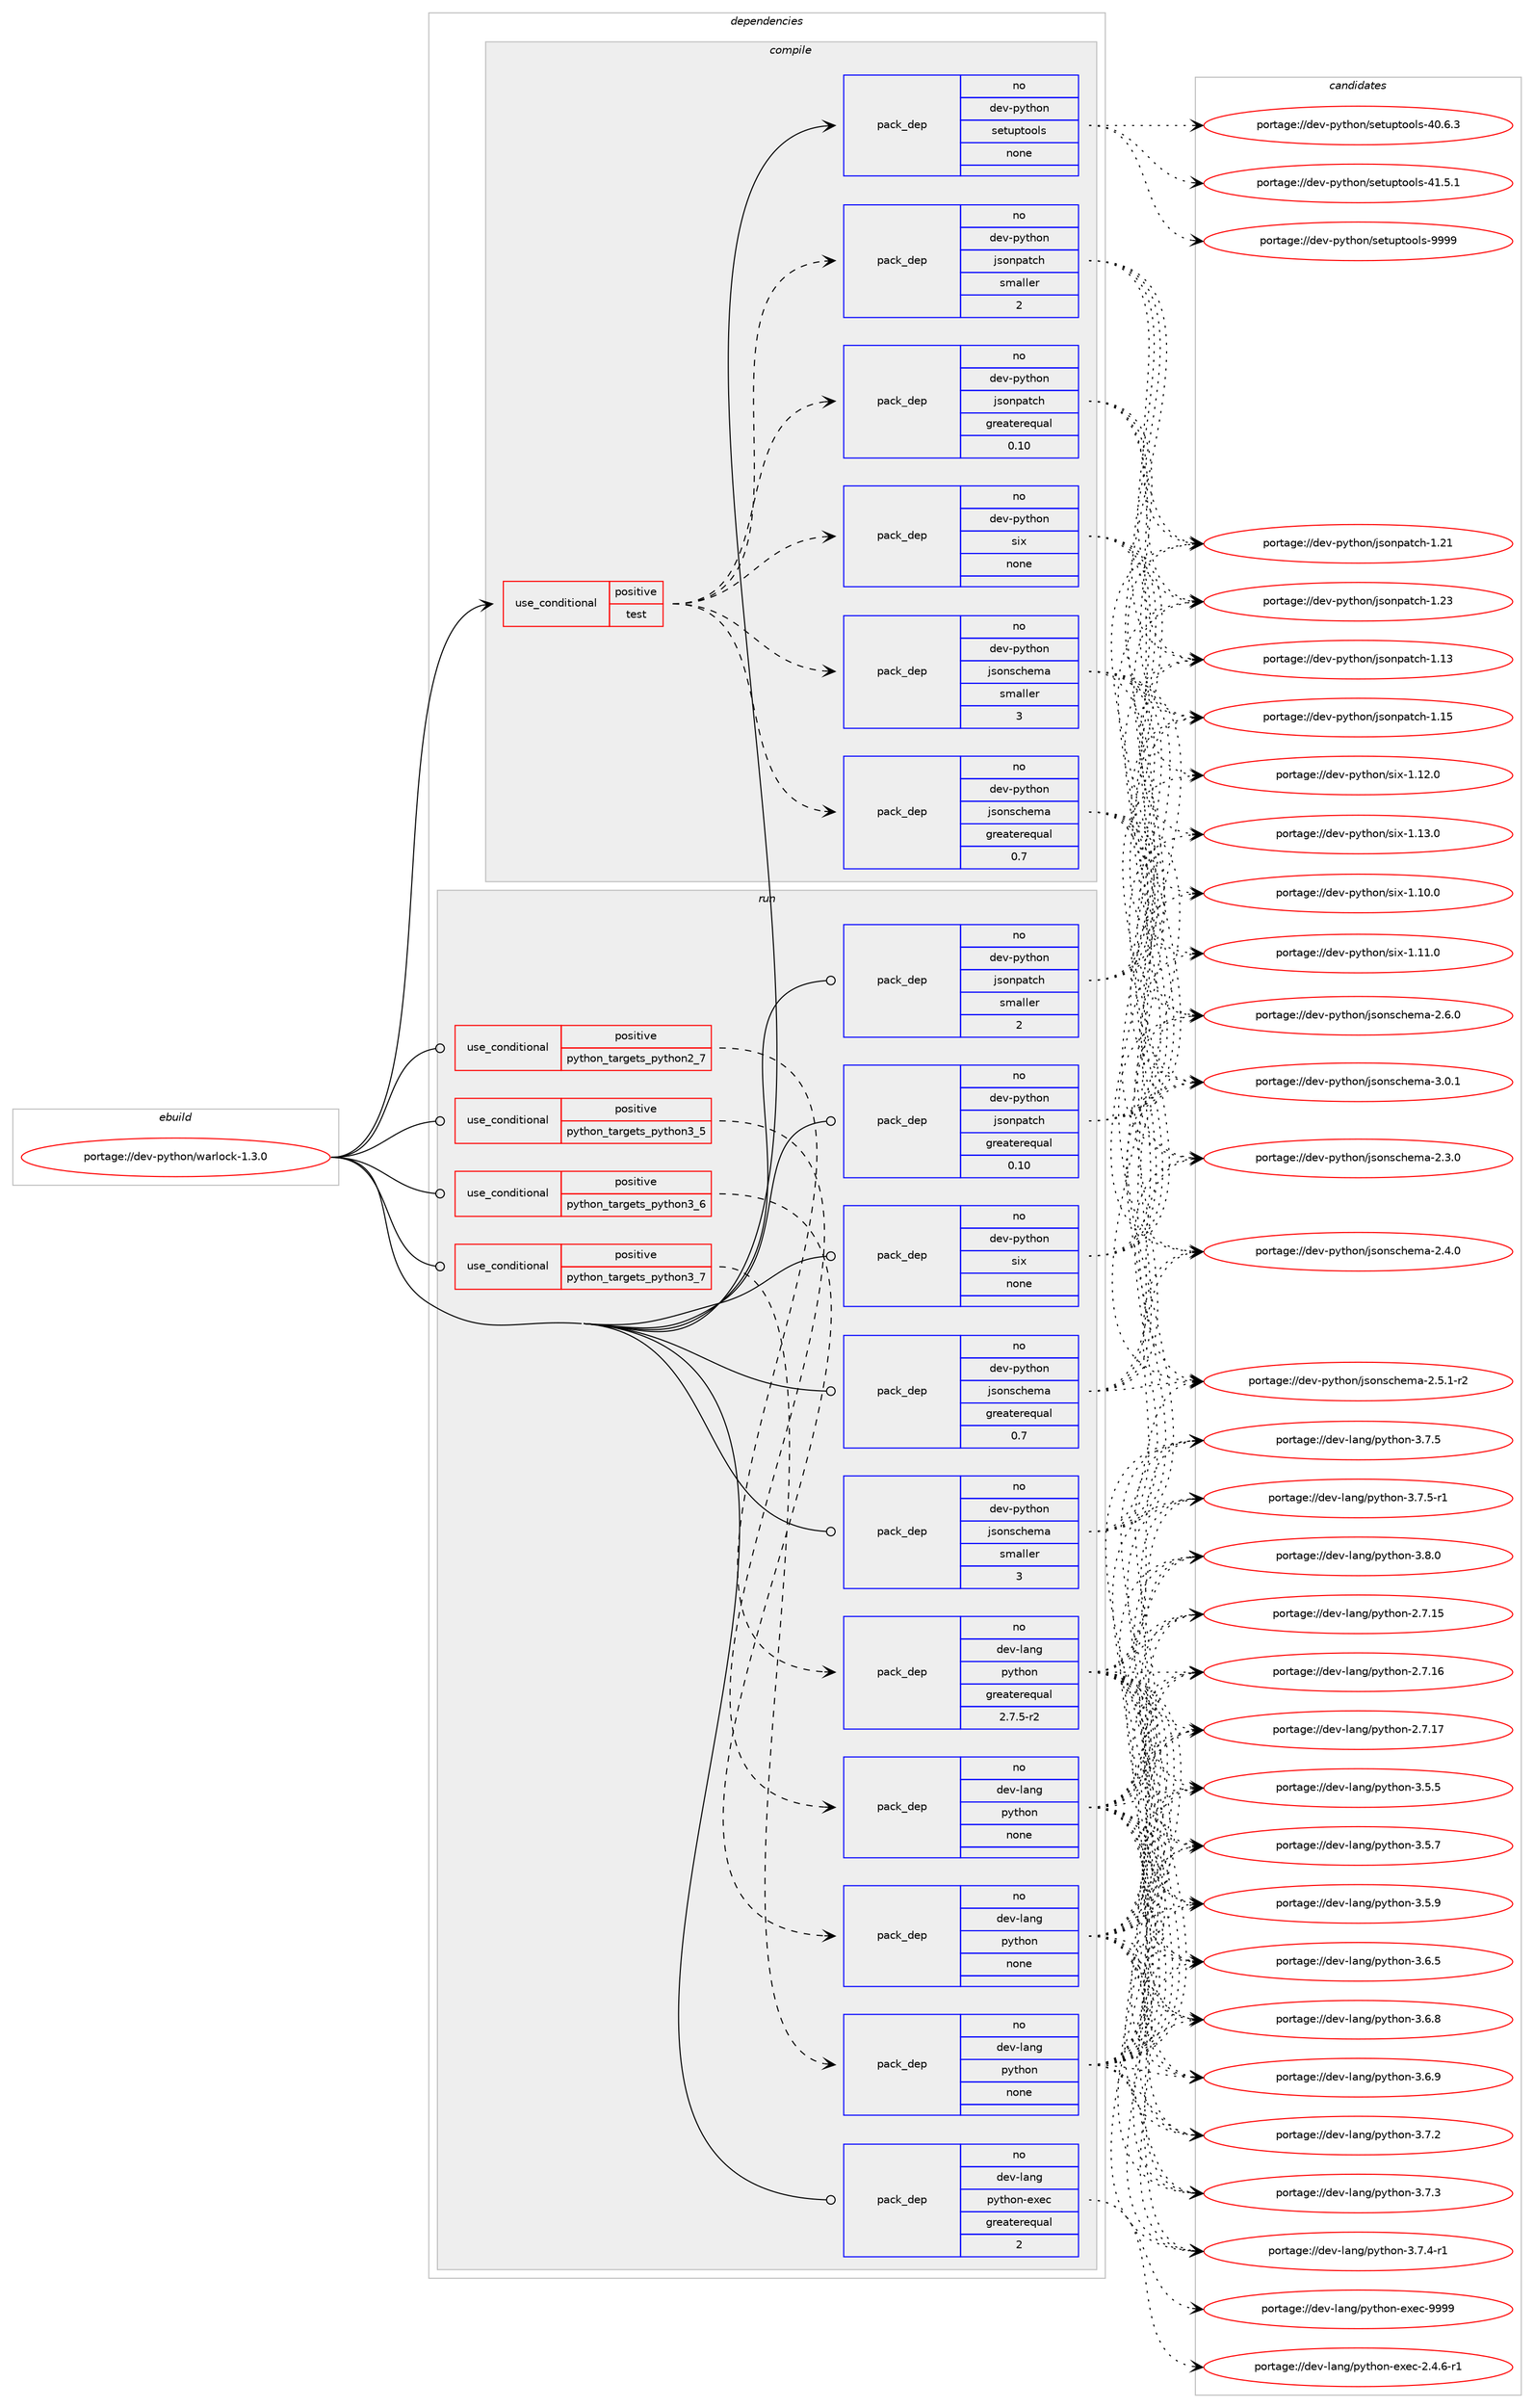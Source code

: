digraph prolog {

# *************
# Graph options
# *************

newrank=true;
concentrate=true;
compound=true;
graph [rankdir=LR,fontname=Helvetica,fontsize=10,ranksep=1.5];#, ranksep=2.5, nodesep=0.2];
edge  [arrowhead=vee];
node  [fontname=Helvetica,fontsize=10];

# **********
# The ebuild
# **********

subgraph cluster_leftcol {
color=gray;
rank=same;
label=<<i>ebuild</i>>;
id [label="portage://dev-python/warlock-1.3.0", color=red, width=4, href="../dev-python/warlock-1.3.0.svg"];
}

# ****************
# The dependencies
# ****************

subgraph cluster_midcol {
color=gray;
label=<<i>dependencies</i>>;
subgraph cluster_compile {
fillcolor="#eeeeee";
style=filled;
label=<<i>compile</i>>;
subgraph cond40540 {
dependency178294 [label=<<TABLE BORDER="0" CELLBORDER="1" CELLSPACING="0" CELLPADDING="4"><TR><TD ROWSPAN="3" CELLPADDING="10">use_conditional</TD></TR><TR><TD>positive</TD></TR><TR><TD>test</TD></TR></TABLE>>, shape=none, color=red];
subgraph pack134343 {
dependency178295 [label=<<TABLE BORDER="0" CELLBORDER="1" CELLSPACING="0" CELLPADDING="4" WIDTH="220"><TR><TD ROWSPAN="6" CELLPADDING="30">pack_dep</TD></TR><TR><TD WIDTH="110">no</TD></TR><TR><TD>dev-python</TD></TR><TR><TD>six</TD></TR><TR><TD>none</TD></TR><TR><TD></TD></TR></TABLE>>, shape=none, color=blue];
}
dependency178294:e -> dependency178295:w [weight=20,style="dashed",arrowhead="vee"];
subgraph pack134344 {
dependency178296 [label=<<TABLE BORDER="0" CELLBORDER="1" CELLSPACING="0" CELLPADDING="4" WIDTH="220"><TR><TD ROWSPAN="6" CELLPADDING="30">pack_dep</TD></TR><TR><TD WIDTH="110">no</TD></TR><TR><TD>dev-python</TD></TR><TR><TD>jsonpatch</TD></TR><TR><TD>greaterequal</TD></TR><TR><TD>0.10</TD></TR></TABLE>>, shape=none, color=blue];
}
dependency178294:e -> dependency178296:w [weight=20,style="dashed",arrowhead="vee"];
subgraph pack134345 {
dependency178297 [label=<<TABLE BORDER="0" CELLBORDER="1" CELLSPACING="0" CELLPADDING="4" WIDTH="220"><TR><TD ROWSPAN="6" CELLPADDING="30">pack_dep</TD></TR><TR><TD WIDTH="110">no</TD></TR><TR><TD>dev-python</TD></TR><TR><TD>jsonpatch</TD></TR><TR><TD>smaller</TD></TR><TR><TD>2</TD></TR></TABLE>>, shape=none, color=blue];
}
dependency178294:e -> dependency178297:w [weight=20,style="dashed",arrowhead="vee"];
subgraph pack134346 {
dependency178298 [label=<<TABLE BORDER="0" CELLBORDER="1" CELLSPACING="0" CELLPADDING="4" WIDTH="220"><TR><TD ROWSPAN="6" CELLPADDING="30">pack_dep</TD></TR><TR><TD WIDTH="110">no</TD></TR><TR><TD>dev-python</TD></TR><TR><TD>jsonschema</TD></TR><TR><TD>greaterequal</TD></TR><TR><TD>0.7</TD></TR></TABLE>>, shape=none, color=blue];
}
dependency178294:e -> dependency178298:w [weight=20,style="dashed",arrowhead="vee"];
subgraph pack134347 {
dependency178299 [label=<<TABLE BORDER="0" CELLBORDER="1" CELLSPACING="0" CELLPADDING="4" WIDTH="220"><TR><TD ROWSPAN="6" CELLPADDING="30">pack_dep</TD></TR><TR><TD WIDTH="110">no</TD></TR><TR><TD>dev-python</TD></TR><TR><TD>jsonschema</TD></TR><TR><TD>smaller</TD></TR><TR><TD>3</TD></TR></TABLE>>, shape=none, color=blue];
}
dependency178294:e -> dependency178299:w [weight=20,style="dashed",arrowhead="vee"];
}
id:e -> dependency178294:w [weight=20,style="solid",arrowhead="vee"];
subgraph pack134348 {
dependency178300 [label=<<TABLE BORDER="0" CELLBORDER="1" CELLSPACING="0" CELLPADDING="4" WIDTH="220"><TR><TD ROWSPAN="6" CELLPADDING="30">pack_dep</TD></TR><TR><TD WIDTH="110">no</TD></TR><TR><TD>dev-python</TD></TR><TR><TD>setuptools</TD></TR><TR><TD>none</TD></TR><TR><TD></TD></TR></TABLE>>, shape=none, color=blue];
}
id:e -> dependency178300:w [weight=20,style="solid",arrowhead="vee"];
}
subgraph cluster_compileandrun {
fillcolor="#eeeeee";
style=filled;
label=<<i>compile and run</i>>;
}
subgraph cluster_run {
fillcolor="#eeeeee";
style=filled;
label=<<i>run</i>>;
subgraph cond40541 {
dependency178301 [label=<<TABLE BORDER="0" CELLBORDER="1" CELLSPACING="0" CELLPADDING="4"><TR><TD ROWSPAN="3" CELLPADDING="10">use_conditional</TD></TR><TR><TD>positive</TD></TR><TR><TD>python_targets_python2_7</TD></TR></TABLE>>, shape=none, color=red];
subgraph pack134349 {
dependency178302 [label=<<TABLE BORDER="0" CELLBORDER="1" CELLSPACING="0" CELLPADDING="4" WIDTH="220"><TR><TD ROWSPAN="6" CELLPADDING="30">pack_dep</TD></TR><TR><TD WIDTH="110">no</TD></TR><TR><TD>dev-lang</TD></TR><TR><TD>python</TD></TR><TR><TD>greaterequal</TD></TR><TR><TD>2.7.5-r2</TD></TR></TABLE>>, shape=none, color=blue];
}
dependency178301:e -> dependency178302:w [weight=20,style="dashed",arrowhead="vee"];
}
id:e -> dependency178301:w [weight=20,style="solid",arrowhead="odot"];
subgraph cond40542 {
dependency178303 [label=<<TABLE BORDER="0" CELLBORDER="1" CELLSPACING="0" CELLPADDING="4"><TR><TD ROWSPAN="3" CELLPADDING="10">use_conditional</TD></TR><TR><TD>positive</TD></TR><TR><TD>python_targets_python3_5</TD></TR></TABLE>>, shape=none, color=red];
subgraph pack134350 {
dependency178304 [label=<<TABLE BORDER="0" CELLBORDER="1" CELLSPACING="0" CELLPADDING="4" WIDTH="220"><TR><TD ROWSPAN="6" CELLPADDING="30">pack_dep</TD></TR><TR><TD WIDTH="110">no</TD></TR><TR><TD>dev-lang</TD></TR><TR><TD>python</TD></TR><TR><TD>none</TD></TR><TR><TD></TD></TR></TABLE>>, shape=none, color=blue];
}
dependency178303:e -> dependency178304:w [weight=20,style="dashed",arrowhead="vee"];
}
id:e -> dependency178303:w [weight=20,style="solid",arrowhead="odot"];
subgraph cond40543 {
dependency178305 [label=<<TABLE BORDER="0" CELLBORDER="1" CELLSPACING="0" CELLPADDING="4"><TR><TD ROWSPAN="3" CELLPADDING="10">use_conditional</TD></TR><TR><TD>positive</TD></TR><TR><TD>python_targets_python3_6</TD></TR></TABLE>>, shape=none, color=red];
subgraph pack134351 {
dependency178306 [label=<<TABLE BORDER="0" CELLBORDER="1" CELLSPACING="0" CELLPADDING="4" WIDTH="220"><TR><TD ROWSPAN="6" CELLPADDING="30">pack_dep</TD></TR><TR><TD WIDTH="110">no</TD></TR><TR><TD>dev-lang</TD></TR><TR><TD>python</TD></TR><TR><TD>none</TD></TR><TR><TD></TD></TR></TABLE>>, shape=none, color=blue];
}
dependency178305:e -> dependency178306:w [weight=20,style="dashed",arrowhead="vee"];
}
id:e -> dependency178305:w [weight=20,style="solid",arrowhead="odot"];
subgraph cond40544 {
dependency178307 [label=<<TABLE BORDER="0" CELLBORDER="1" CELLSPACING="0" CELLPADDING="4"><TR><TD ROWSPAN="3" CELLPADDING="10">use_conditional</TD></TR><TR><TD>positive</TD></TR><TR><TD>python_targets_python3_7</TD></TR></TABLE>>, shape=none, color=red];
subgraph pack134352 {
dependency178308 [label=<<TABLE BORDER="0" CELLBORDER="1" CELLSPACING="0" CELLPADDING="4" WIDTH="220"><TR><TD ROWSPAN="6" CELLPADDING="30">pack_dep</TD></TR><TR><TD WIDTH="110">no</TD></TR><TR><TD>dev-lang</TD></TR><TR><TD>python</TD></TR><TR><TD>none</TD></TR><TR><TD></TD></TR></TABLE>>, shape=none, color=blue];
}
dependency178307:e -> dependency178308:w [weight=20,style="dashed",arrowhead="vee"];
}
id:e -> dependency178307:w [weight=20,style="solid",arrowhead="odot"];
subgraph pack134353 {
dependency178309 [label=<<TABLE BORDER="0" CELLBORDER="1" CELLSPACING="0" CELLPADDING="4" WIDTH="220"><TR><TD ROWSPAN="6" CELLPADDING="30">pack_dep</TD></TR><TR><TD WIDTH="110">no</TD></TR><TR><TD>dev-lang</TD></TR><TR><TD>python-exec</TD></TR><TR><TD>greaterequal</TD></TR><TR><TD>2</TD></TR></TABLE>>, shape=none, color=blue];
}
id:e -> dependency178309:w [weight=20,style="solid",arrowhead="odot"];
subgraph pack134354 {
dependency178310 [label=<<TABLE BORDER="0" CELLBORDER="1" CELLSPACING="0" CELLPADDING="4" WIDTH="220"><TR><TD ROWSPAN="6" CELLPADDING="30">pack_dep</TD></TR><TR><TD WIDTH="110">no</TD></TR><TR><TD>dev-python</TD></TR><TR><TD>jsonpatch</TD></TR><TR><TD>greaterequal</TD></TR><TR><TD>0.10</TD></TR></TABLE>>, shape=none, color=blue];
}
id:e -> dependency178310:w [weight=20,style="solid",arrowhead="odot"];
subgraph pack134355 {
dependency178311 [label=<<TABLE BORDER="0" CELLBORDER="1" CELLSPACING="0" CELLPADDING="4" WIDTH="220"><TR><TD ROWSPAN="6" CELLPADDING="30">pack_dep</TD></TR><TR><TD WIDTH="110">no</TD></TR><TR><TD>dev-python</TD></TR><TR><TD>jsonpatch</TD></TR><TR><TD>smaller</TD></TR><TR><TD>2</TD></TR></TABLE>>, shape=none, color=blue];
}
id:e -> dependency178311:w [weight=20,style="solid",arrowhead="odot"];
subgraph pack134356 {
dependency178312 [label=<<TABLE BORDER="0" CELLBORDER="1" CELLSPACING="0" CELLPADDING="4" WIDTH="220"><TR><TD ROWSPAN="6" CELLPADDING="30">pack_dep</TD></TR><TR><TD WIDTH="110">no</TD></TR><TR><TD>dev-python</TD></TR><TR><TD>jsonschema</TD></TR><TR><TD>greaterequal</TD></TR><TR><TD>0.7</TD></TR></TABLE>>, shape=none, color=blue];
}
id:e -> dependency178312:w [weight=20,style="solid",arrowhead="odot"];
subgraph pack134357 {
dependency178313 [label=<<TABLE BORDER="0" CELLBORDER="1" CELLSPACING="0" CELLPADDING="4" WIDTH="220"><TR><TD ROWSPAN="6" CELLPADDING="30">pack_dep</TD></TR><TR><TD WIDTH="110">no</TD></TR><TR><TD>dev-python</TD></TR><TR><TD>jsonschema</TD></TR><TR><TD>smaller</TD></TR><TR><TD>3</TD></TR></TABLE>>, shape=none, color=blue];
}
id:e -> dependency178313:w [weight=20,style="solid",arrowhead="odot"];
subgraph pack134358 {
dependency178314 [label=<<TABLE BORDER="0" CELLBORDER="1" CELLSPACING="0" CELLPADDING="4" WIDTH="220"><TR><TD ROWSPAN="6" CELLPADDING="30">pack_dep</TD></TR><TR><TD WIDTH="110">no</TD></TR><TR><TD>dev-python</TD></TR><TR><TD>six</TD></TR><TR><TD>none</TD></TR><TR><TD></TD></TR></TABLE>>, shape=none, color=blue];
}
id:e -> dependency178314:w [weight=20,style="solid",arrowhead="odot"];
}
}

# **************
# The candidates
# **************

subgraph cluster_choices {
rank=same;
color=gray;
label=<<i>candidates</i>>;

subgraph choice134343 {
color=black;
nodesep=1;
choiceportage100101118451121211161041111104711510512045494649484648 [label="portage://dev-python/six-1.10.0", color=red, width=4,href="../dev-python/six-1.10.0.svg"];
choiceportage100101118451121211161041111104711510512045494649494648 [label="portage://dev-python/six-1.11.0", color=red, width=4,href="../dev-python/six-1.11.0.svg"];
choiceportage100101118451121211161041111104711510512045494649504648 [label="portage://dev-python/six-1.12.0", color=red, width=4,href="../dev-python/six-1.12.0.svg"];
choiceportage100101118451121211161041111104711510512045494649514648 [label="portage://dev-python/six-1.13.0", color=red, width=4,href="../dev-python/six-1.13.0.svg"];
dependency178295:e -> choiceportage100101118451121211161041111104711510512045494649484648:w [style=dotted,weight="100"];
dependency178295:e -> choiceportage100101118451121211161041111104711510512045494649494648:w [style=dotted,weight="100"];
dependency178295:e -> choiceportage100101118451121211161041111104711510512045494649504648:w [style=dotted,weight="100"];
dependency178295:e -> choiceportage100101118451121211161041111104711510512045494649514648:w [style=dotted,weight="100"];
}
subgraph choice134344 {
color=black;
nodesep=1;
choiceportage100101118451121211161041111104710611511111011297116991044549464951 [label="portage://dev-python/jsonpatch-1.13", color=red, width=4,href="../dev-python/jsonpatch-1.13.svg"];
choiceportage100101118451121211161041111104710611511111011297116991044549464953 [label="portage://dev-python/jsonpatch-1.15", color=red, width=4,href="../dev-python/jsonpatch-1.15.svg"];
choiceportage100101118451121211161041111104710611511111011297116991044549465049 [label="portage://dev-python/jsonpatch-1.21", color=red, width=4,href="../dev-python/jsonpatch-1.21.svg"];
choiceportage100101118451121211161041111104710611511111011297116991044549465051 [label="portage://dev-python/jsonpatch-1.23", color=red, width=4,href="../dev-python/jsonpatch-1.23.svg"];
dependency178296:e -> choiceportage100101118451121211161041111104710611511111011297116991044549464951:w [style=dotted,weight="100"];
dependency178296:e -> choiceportage100101118451121211161041111104710611511111011297116991044549464953:w [style=dotted,weight="100"];
dependency178296:e -> choiceportage100101118451121211161041111104710611511111011297116991044549465049:w [style=dotted,weight="100"];
dependency178296:e -> choiceportage100101118451121211161041111104710611511111011297116991044549465051:w [style=dotted,weight="100"];
}
subgraph choice134345 {
color=black;
nodesep=1;
choiceportage100101118451121211161041111104710611511111011297116991044549464951 [label="portage://dev-python/jsonpatch-1.13", color=red, width=4,href="../dev-python/jsonpatch-1.13.svg"];
choiceportage100101118451121211161041111104710611511111011297116991044549464953 [label="portage://dev-python/jsonpatch-1.15", color=red, width=4,href="../dev-python/jsonpatch-1.15.svg"];
choiceportage100101118451121211161041111104710611511111011297116991044549465049 [label="portage://dev-python/jsonpatch-1.21", color=red, width=4,href="../dev-python/jsonpatch-1.21.svg"];
choiceportage100101118451121211161041111104710611511111011297116991044549465051 [label="portage://dev-python/jsonpatch-1.23", color=red, width=4,href="../dev-python/jsonpatch-1.23.svg"];
dependency178297:e -> choiceportage100101118451121211161041111104710611511111011297116991044549464951:w [style=dotted,weight="100"];
dependency178297:e -> choiceportage100101118451121211161041111104710611511111011297116991044549464953:w [style=dotted,weight="100"];
dependency178297:e -> choiceportage100101118451121211161041111104710611511111011297116991044549465049:w [style=dotted,weight="100"];
dependency178297:e -> choiceportage100101118451121211161041111104710611511111011297116991044549465051:w [style=dotted,weight="100"];
}
subgraph choice134346 {
color=black;
nodesep=1;
choiceportage10010111845112121116104111110471061151111101159910410110997455046514648 [label="portage://dev-python/jsonschema-2.3.0", color=red, width=4,href="../dev-python/jsonschema-2.3.0.svg"];
choiceportage10010111845112121116104111110471061151111101159910410110997455046524648 [label="portage://dev-python/jsonschema-2.4.0", color=red, width=4,href="../dev-python/jsonschema-2.4.0.svg"];
choiceportage100101118451121211161041111104710611511111011599104101109974550465346494511450 [label="portage://dev-python/jsonschema-2.5.1-r2", color=red, width=4,href="../dev-python/jsonschema-2.5.1-r2.svg"];
choiceportage10010111845112121116104111110471061151111101159910410110997455046544648 [label="portage://dev-python/jsonschema-2.6.0", color=red, width=4,href="../dev-python/jsonschema-2.6.0.svg"];
choiceportage10010111845112121116104111110471061151111101159910410110997455146484649 [label="portage://dev-python/jsonschema-3.0.1", color=red, width=4,href="../dev-python/jsonschema-3.0.1.svg"];
dependency178298:e -> choiceportage10010111845112121116104111110471061151111101159910410110997455046514648:w [style=dotted,weight="100"];
dependency178298:e -> choiceportage10010111845112121116104111110471061151111101159910410110997455046524648:w [style=dotted,weight="100"];
dependency178298:e -> choiceportage100101118451121211161041111104710611511111011599104101109974550465346494511450:w [style=dotted,weight="100"];
dependency178298:e -> choiceportage10010111845112121116104111110471061151111101159910410110997455046544648:w [style=dotted,weight="100"];
dependency178298:e -> choiceportage10010111845112121116104111110471061151111101159910410110997455146484649:w [style=dotted,weight="100"];
}
subgraph choice134347 {
color=black;
nodesep=1;
choiceportage10010111845112121116104111110471061151111101159910410110997455046514648 [label="portage://dev-python/jsonschema-2.3.0", color=red, width=4,href="../dev-python/jsonschema-2.3.0.svg"];
choiceportage10010111845112121116104111110471061151111101159910410110997455046524648 [label="portage://dev-python/jsonschema-2.4.0", color=red, width=4,href="../dev-python/jsonschema-2.4.0.svg"];
choiceportage100101118451121211161041111104710611511111011599104101109974550465346494511450 [label="portage://dev-python/jsonschema-2.5.1-r2", color=red, width=4,href="../dev-python/jsonschema-2.5.1-r2.svg"];
choiceportage10010111845112121116104111110471061151111101159910410110997455046544648 [label="portage://dev-python/jsonschema-2.6.0", color=red, width=4,href="../dev-python/jsonschema-2.6.0.svg"];
choiceportage10010111845112121116104111110471061151111101159910410110997455146484649 [label="portage://dev-python/jsonschema-3.0.1", color=red, width=4,href="../dev-python/jsonschema-3.0.1.svg"];
dependency178299:e -> choiceportage10010111845112121116104111110471061151111101159910410110997455046514648:w [style=dotted,weight="100"];
dependency178299:e -> choiceportage10010111845112121116104111110471061151111101159910410110997455046524648:w [style=dotted,weight="100"];
dependency178299:e -> choiceportage100101118451121211161041111104710611511111011599104101109974550465346494511450:w [style=dotted,weight="100"];
dependency178299:e -> choiceportage10010111845112121116104111110471061151111101159910410110997455046544648:w [style=dotted,weight="100"];
dependency178299:e -> choiceportage10010111845112121116104111110471061151111101159910410110997455146484649:w [style=dotted,weight="100"];
}
subgraph choice134348 {
color=black;
nodesep=1;
choiceportage100101118451121211161041111104711510111611711211611111110811545524846544651 [label="portage://dev-python/setuptools-40.6.3", color=red, width=4,href="../dev-python/setuptools-40.6.3.svg"];
choiceportage100101118451121211161041111104711510111611711211611111110811545524946534649 [label="portage://dev-python/setuptools-41.5.1", color=red, width=4,href="../dev-python/setuptools-41.5.1.svg"];
choiceportage10010111845112121116104111110471151011161171121161111111081154557575757 [label="portage://dev-python/setuptools-9999", color=red, width=4,href="../dev-python/setuptools-9999.svg"];
dependency178300:e -> choiceportage100101118451121211161041111104711510111611711211611111110811545524846544651:w [style=dotted,weight="100"];
dependency178300:e -> choiceportage100101118451121211161041111104711510111611711211611111110811545524946534649:w [style=dotted,weight="100"];
dependency178300:e -> choiceportage10010111845112121116104111110471151011161171121161111111081154557575757:w [style=dotted,weight="100"];
}
subgraph choice134349 {
color=black;
nodesep=1;
choiceportage10010111845108971101034711212111610411111045504655464953 [label="portage://dev-lang/python-2.7.15", color=red, width=4,href="../dev-lang/python-2.7.15.svg"];
choiceportage10010111845108971101034711212111610411111045504655464954 [label="portage://dev-lang/python-2.7.16", color=red, width=4,href="../dev-lang/python-2.7.16.svg"];
choiceportage10010111845108971101034711212111610411111045504655464955 [label="portage://dev-lang/python-2.7.17", color=red, width=4,href="../dev-lang/python-2.7.17.svg"];
choiceportage100101118451089711010347112121116104111110455146534653 [label="portage://dev-lang/python-3.5.5", color=red, width=4,href="../dev-lang/python-3.5.5.svg"];
choiceportage100101118451089711010347112121116104111110455146534655 [label="portage://dev-lang/python-3.5.7", color=red, width=4,href="../dev-lang/python-3.5.7.svg"];
choiceportage100101118451089711010347112121116104111110455146534657 [label="portage://dev-lang/python-3.5.9", color=red, width=4,href="../dev-lang/python-3.5.9.svg"];
choiceportage100101118451089711010347112121116104111110455146544653 [label="portage://dev-lang/python-3.6.5", color=red, width=4,href="../dev-lang/python-3.6.5.svg"];
choiceportage100101118451089711010347112121116104111110455146544656 [label="portage://dev-lang/python-3.6.8", color=red, width=4,href="../dev-lang/python-3.6.8.svg"];
choiceportage100101118451089711010347112121116104111110455146544657 [label="portage://dev-lang/python-3.6.9", color=red, width=4,href="../dev-lang/python-3.6.9.svg"];
choiceportage100101118451089711010347112121116104111110455146554650 [label="portage://dev-lang/python-3.7.2", color=red, width=4,href="../dev-lang/python-3.7.2.svg"];
choiceportage100101118451089711010347112121116104111110455146554651 [label="portage://dev-lang/python-3.7.3", color=red, width=4,href="../dev-lang/python-3.7.3.svg"];
choiceportage1001011184510897110103471121211161041111104551465546524511449 [label="portage://dev-lang/python-3.7.4-r1", color=red, width=4,href="../dev-lang/python-3.7.4-r1.svg"];
choiceportage100101118451089711010347112121116104111110455146554653 [label="portage://dev-lang/python-3.7.5", color=red, width=4,href="../dev-lang/python-3.7.5.svg"];
choiceportage1001011184510897110103471121211161041111104551465546534511449 [label="portage://dev-lang/python-3.7.5-r1", color=red, width=4,href="../dev-lang/python-3.7.5-r1.svg"];
choiceportage100101118451089711010347112121116104111110455146564648 [label="portage://dev-lang/python-3.8.0", color=red, width=4,href="../dev-lang/python-3.8.0.svg"];
dependency178302:e -> choiceportage10010111845108971101034711212111610411111045504655464953:w [style=dotted,weight="100"];
dependency178302:e -> choiceportage10010111845108971101034711212111610411111045504655464954:w [style=dotted,weight="100"];
dependency178302:e -> choiceportage10010111845108971101034711212111610411111045504655464955:w [style=dotted,weight="100"];
dependency178302:e -> choiceportage100101118451089711010347112121116104111110455146534653:w [style=dotted,weight="100"];
dependency178302:e -> choiceportage100101118451089711010347112121116104111110455146534655:w [style=dotted,weight="100"];
dependency178302:e -> choiceportage100101118451089711010347112121116104111110455146534657:w [style=dotted,weight="100"];
dependency178302:e -> choiceportage100101118451089711010347112121116104111110455146544653:w [style=dotted,weight="100"];
dependency178302:e -> choiceportage100101118451089711010347112121116104111110455146544656:w [style=dotted,weight="100"];
dependency178302:e -> choiceportage100101118451089711010347112121116104111110455146544657:w [style=dotted,weight="100"];
dependency178302:e -> choiceportage100101118451089711010347112121116104111110455146554650:w [style=dotted,weight="100"];
dependency178302:e -> choiceportage100101118451089711010347112121116104111110455146554651:w [style=dotted,weight="100"];
dependency178302:e -> choiceportage1001011184510897110103471121211161041111104551465546524511449:w [style=dotted,weight="100"];
dependency178302:e -> choiceportage100101118451089711010347112121116104111110455146554653:w [style=dotted,weight="100"];
dependency178302:e -> choiceportage1001011184510897110103471121211161041111104551465546534511449:w [style=dotted,weight="100"];
dependency178302:e -> choiceportage100101118451089711010347112121116104111110455146564648:w [style=dotted,weight="100"];
}
subgraph choice134350 {
color=black;
nodesep=1;
choiceportage10010111845108971101034711212111610411111045504655464953 [label="portage://dev-lang/python-2.7.15", color=red, width=4,href="../dev-lang/python-2.7.15.svg"];
choiceportage10010111845108971101034711212111610411111045504655464954 [label="portage://dev-lang/python-2.7.16", color=red, width=4,href="../dev-lang/python-2.7.16.svg"];
choiceportage10010111845108971101034711212111610411111045504655464955 [label="portage://dev-lang/python-2.7.17", color=red, width=4,href="../dev-lang/python-2.7.17.svg"];
choiceportage100101118451089711010347112121116104111110455146534653 [label="portage://dev-lang/python-3.5.5", color=red, width=4,href="../dev-lang/python-3.5.5.svg"];
choiceportage100101118451089711010347112121116104111110455146534655 [label="portage://dev-lang/python-3.5.7", color=red, width=4,href="../dev-lang/python-3.5.7.svg"];
choiceportage100101118451089711010347112121116104111110455146534657 [label="portage://dev-lang/python-3.5.9", color=red, width=4,href="../dev-lang/python-3.5.9.svg"];
choiceportage100101118451089711010347112121116104111110455146544653 [label="portage://dev-lang/python-3.6.5", color=red, width=4,href="../dev-lang/python-3.6.5.svg"];
choiceportage100101118451089711010347112121116104111110455146544656 [label="portage://dev-lang/python-3.6.8", color=red, width=4,href="../dev-lang/python-3.6.8.svg"];
choiceportage100101118451089711010347112121116104111110455146544657 [label="portage://dev-lang/python-3.6.9", color=red, width=4,href="../dev-lang/python-3.6.9.svg"];
choiceportage100101118451089711010347112121116104111110455146554650 [label="portage://dev-lang/python-3.7.2", color=red, width=4,href="../dev-lang/python-3.7.2.svg"];
choiceportage100101118451089711010347112121116104111110455146554651 [label="portage://dev-lang/python-3.7.3", color=red, width=4,href="../dev-lang/python-3.7.3.svg"];
choiceportage1001011184510897110103471121211161041111104551465546524511449 [label="portage://dev-lang/python-3.7.4-r1", color=red, width=4,href="../dev-lang/python-3.7.4-r1.svg"];
choiceportage100101118451089711010347112121116104111110455146554653 [label="portage://dev-lang/python-3.7.5", color=red, width=4,href="../dev-lang/python-3.7.5.svg"];
choiceportage1001011184510897110103471121211161041111104551465546534511449 [label="portage://dev-lang/python-3.7.5-r1", color=red, width=4,href="../dev-lang/python-3.7.5-r1.svg"];
choiceportage100101118451089711010347112121116104111110455146564648 [label="portage://dev-lang/python-3.8.0", color=red, width=4,href="../dev-lang/python-3.8.0.svg"];
dependency178304:e -> choiceportage10010111845108971101034711212111610411111045504655464953:w [style=dotted,weight="100"];
dependency178304:e -> choiceportage10010111845108971101034711212111610411111045504655464954:w [style=dotted,weight="100"];
dependency178304:e -> choiceportage10010111845108971101034711212111610411111045504655464955:w [style=dotted,weight="100"];
dependency178304:e -> choiceportage100101118451089711010347112121116104111110455146534653:w [style=dotted,weight="100"];
dependency178304:e -> choiceportage100101118451089711010347112121116104111110455146534655:w [style=dotted,weight="100"];
dependency178304:e -> choiceportage100101118451089711010347112121116104111110455146534657:w [style=dotted,weight="100"];
dependency178304:e -> choiceportage100101118451089711010347112121116104111110455146544653:w [style=dotted,weight="100"];
dependency178304:e -> choiceportage100101118451089711010347112121116104111110455146544656:w [style=dotted,weight="100"];
dependency178304:e -> choiceportage100101118451089711010347112121116104111110455146544657:w [style=dotted,weight="100"];
dependency178304:e -> choiceportage100101118451089711010347112121116104111110455146554650:w [style=dotted,weight="100"];
dependency178304:e -> choiceportage100101118451089711010347112121116104111110455146554651:w [style=dotted,weight="100"];
dependency178304:e -> choiceportage1001011184510897110103471121211161041111104551465546524511449:w [style=dotted,weight="100"];
dependency178304:e -> choiceportage100101118451089711010347112121116104111110455146554653:w [style=dotted,weight="100"];
dependency178304:e -> choiceportage1001011184510897110103471121211161041111104551465546534511449:w [style=dotted,weight="100"];
dependency178304:e -> choiceportage100101118451089711010347112121116104111110455146564648:w [style=dotted,weight="100"];
}
subgraph choice134351 {
color=black;
nodesep=1;
choiceportage10010111845108971101034711212111610411111045504655464953 [label="portage://dev-lang/python-2.7.15", color=red, width=4,href="../dev-lang/python-2.7.15.svg"];
choiceportage10010111845108971101034711212111610411111045504655464954 [label="portage://dev-lang/python-2.7.16", color=red, width=4,href="../dev-lang/python-2.7.16.svg"];
choiceportage10010111845108971101034711212111610411111045504655464955 [label="portage://dev-lang/python-2.7.17", color=red, width=4,href="../dev-lang/python-2.7.17.svg"];
choiceportage100101118451089711010347112121116104111110455146534653 [label="portage://dev-lang/python-3.5.5", color=red, width=4,href="../dev-lang/python-3.5.5.svg"];
choiceportage100101118451089711010347112121116104111110455146534655 [label="portage://dev-lang/python-3.5.7", color=red, width=4,href="../dev-lang/python-3.5.7.svg"];
choiceportage100101118451089711010347112121116104111110455146534657 [label="portage://dev-lang/python-3.5.9", color=red, width=4,href="../dev-lang/python-3.5.9.svg"];
choiceportage100101118451089711010347112121116104111110455146544653 [label="portage://dev-lang/python-3.6.5", color=red, width=4,href="../dev-lang/python-3.6.5.svg"];
choiceportage100101118451089711010347112121116104111110455146544656 [label="portage://dev-lang/python-3.6.8", color=red, width=4,href="../dev-lang/python-3.6.8.svg"];
choiceportage100101118451089711010347112121116104111110455146544657 [label="portage://dev-lang/python-3.6.9", color=red, width=4,href="../dev-lang/python-3.6.9.svg"];
choiceportage100101118451089711010347112121116104111110455146554650 [label="portage://dev-lang/python-3.7.2", color=red, width=4,href="../dev-lang/python-3.7.2.svg"];
choiceportage100101118451089711010347112121116104111110455146554651 [label="portage://dev-lang/python-3.7.3", color=red, width=4,href="../dev-lang/python-3.7.3.svg"];
choiceportage1001011184510897110103471121211161041111104551465546524511449 [label="portage://dev-lang/python-3.7.4-r1", color=red, width=4,href="../dev-lang/python-3.7.4-r1.svg"];
choiceportage100101118451089711010347112121116104111110455146554653 [label="portage://dev-lang/python-3.7.5", color=red, width=4,href="../dev-lang/python-3.7.5.svg"];
choiceportage1001011184510897110103471121211161041111104551465546534511449 [label="portage://dev-lang/python-3.7.5-r1", color=red, width=4,href="../dev-lang/python-3.7.5-r1.svg"];
choiceportage100101118451089711010347112121116104111110455146564648 [label="portage://dev-lang/python-3.8.0", color=red, width=4,href="../dev-lang/python-3.8.0.svg"];
dependency178306:e -> choiceportage10010111845108971101034711212111610411111045504655464953:w [style=dotted,weight="100"];
dependency178306:e -> choiceportage10010111845108971101034711212111610411111045504655464954:w [style=dotted,weight="100"];
dependency178306:e -> choiceportage10010111845108971101034711212111610411111045504655464955:w [style=dotted,weight="100"];
dependency178306:e -> choiceportage100101118451089711010347112121116104111110455146534653:w [style=dotted,weight="100"];
dependency178306:e -> choiceportage100101118451089711010347112121116104111110455146534655:w [style=dotted,weight="100"];
dependency178306:e -> choiceportage100101118451089711010347112121116104111110455146534657:w [style=dotted,weight="100"];
dependency178306:e -> choiceportage100101118451089711010347112121116104111110455146544653:w [style=dotted,weight="100"];
dependency178306:e -> choiceportage100101118451089711010347112121116104111110455146544656:w [style=dotted,weight="100"];
dependency178306:e -> choiceportage100101118451089711010347112121116104111110455146544657:w [style=dotted,weight="100"];
dependency178306:e -> choiceportage100101118451089711010347112121116104111110455146554650:w [style=dotted,weight="100"];
dependency178306:e -> choiceportage100101118451089711010347112121116104111110455146554651:w [style=dotted,weight="100"];
dependency178306:e -> choiceportage1001011184510897110103471121211161041111104551465546524511449:w [style=dotted,weight="100"];
dependency178306:e -> choiceportage100101118451089711010347112121116104111110455146554653:w [style=dotted,weight="100"];
dependency178306:e -> choiceportage1001011184510897110103471121211161041111104551465546534511449:w [style=dotted,weight="100"];
dependency178306:e -> choiceportage100101118451089711010347112121116104111110455146564648:w [style=dotted,weight="100"];
}
subgraph choice134352 {
color=black;
nodesep=1;
choiceportage10010111845108971101034711212111610411111045504655464953 [label="portage://dev-lang/python-2.7.15", color=red, width=4,href="../dev-lang/python-2.7.15.svg"];
choiceportage10010111845108971101034711212111610411111045504655464954 [label="portage://dev-lang/python-2.7.16", color=red, width=4,href="../dev-lang/python-2.7.16.svg"];
choiceportage10010111845108971101034711212111610411111045504655464955 [label="portage://dev-lang/python-2.7.17", color=red, width=4,href="../dev-lang/python-2.7.17.svg"];
choiceportage100101118451089711010347112121116104111110455146534653 [label="portage://dev-lang/python-3.5.5", color=red, width=4,href="../dev-lang/python-3.5.5.svg"];
choiceportage100101118451089711010347112121116104111110455146534655 [label="portage://dev-lang/python-3.5.7", color=red, width=4,href="../dev-lang/python-3.5.7.svg"];
choiceportage100101118451089711010347112121116104111110455146534657 [label="portage://dev-lang/python-3.5.9", color=red, width=4,href="../dev-lang/python-3.5.9.svg"];
choiceportage100101118451089711010347112121116104111110455146544653 [label="portage://dev-lang/python-3.6.5", color=red, width=4,href="../dev-lang/python-3.6.5.svg"];
choiceportage100101118451089711010347112121116104111110455146544656 [label="portage://dev-lang/python-3.6.8", color=red, width=4,href="../dev-lang/python-3.6.8.svg"];
choiceportage100101118451089711010347112121116104111110455146544657 [label="portage://dev-lang/python-3.6.9", color=red, width=4,href="../dev-lang/python-3.6.9.svg"];
choiceportage100101118451089711010347112121116104111110455146554650 [label="portage://dev-lang/python-3.7.2", color=red, width=4,href="../dev-lang/python-3.7.2.svg"];
choiceportage100101118451089711010347112121116104111110455146554651 [label="portage://dev-lang/python-3.7.3", color=red, width=4,href="../dev-lang/python-3.7.3.svg"];
choiceportage1001011184510897110103471121211161041111104551465546524511449 [label="portage://dev-lang/python-3.7.4-r1", color=red, width=4,href="../dev-lang/python-3.7.4-r1.svg"];
choiceportage100101118451089711010347112121116104111110455146554653 [label="portage://dev-lang/python-3.7.5", color=red, width=4,href="../dev-lang/python-3.7.5.svg"];
choiceportage1001011184510897110103471121211161041111104551465546534511449 [label="portage://dev-lang/python-3.7.5-r1", color=red, width=4,href="../dev-lang/python-3.7.5-r1.svg"];
choiceportage100101118451089711010347112121116104111110455146564648 [label="portage://dev-lang/python-3.8.0", color=red, width=4,href="../dev-lang/python-3.8.0.svg"];
dependency178308:e -> choiceportage10010111845108971101034711212111610411111045504655464953:w [style=dotted,weight="100"];
dependency178308:e -> choiceportage10010111845108971101034711212111610411111045504655464954:w [style=dotted,weight="100"];
dependency178308:e -> choiceportage10010111845108971101034711212111610411111045504655464955:w [style=dotted,weight="100"];
dependency178308:e -> choiceportage100101118451089711010347112121116104111110455146534653:w [style=dotted,weight="100"];
dependency178308:e -> choiceportage100101118451089711010347112121116104111110455146534655:w [style=dotted,weight="100"];
dependency178308:e -> choiceportage100101118451089711010347112121116104111110455146534657:w [style=dotted,weight="100"];
dependency178308:e -> choiceportage100101118451089711010347112121116104111110455146544653:w [style=dotted,weight="100"];
dependency178308:e -> choiceportage100101118451089711010347112121116104111110455146544656:w [style=dotted,weight="100"];
dependency178308:e -> choiceportage100101118451089711010347112121116104111110455146544657:w [style=dotted,weight="100"];
dependency178308:e -> choiceportage100101118451089711010347112121116104111110455146554650:w [style=dotted,weight="100"];
dependency178308:e -> choiceportage100101118451089711010347112121116104111110455146554651:w [style=dotted,weight="100"];
dependency178308:e -> choiceportage1001011184510897110103471121211161041111104551465546524511449:w [style=dotted,weight="100"];
dependency178308:e -> choiceportage100101118451089711010347112121116104111110455146554653:w [style=dotted,weight="100"];
dependency178308:e -> choiceportage1001011184510897110103471121211161041111104551465546534511449:w [style=dotted,weight="100"];
dependency178308:e -> choiceportage100101118451089711010347112121116104111110455146564648:w [style=dotted,weight="100"];
}
subgraph choice134353 {
color=black;
nodesep=1;
choiceportage10010111845108971101034711212111610411111045101120101994550465246544511449 [label="portage://dev-lang/python-exec-2.4.6-r1", color=red, width=4,href="../dev-lang/python-exec-2.4.6-r1.svg"];
choiceportage10010111845108971101034711212111610411111045101120101994557575757 [label="portage://dev-lang/python-exec-9999", color=red, width=4,href="../dev-lang/python-exec-9999.svg"];
dependency178309:e -> choiceportage10010111845108971101034711212111610411111045101120101994550465246544511449:w [style=dotted,weight="100"];
dependency178309:e -> choiceportage10010111845108971101034711212111610411111045101120101994557575757:w [style=dotted,weight="100"];
}
subgraph choice134354 {
color=black;
nodesep=1;
choiceportage100101118451121211161041111104710611511111011297116991044549464951 [label="portage://dev-python/jsonpatch-1.13", color=red, width=4,href="../dev-python/jsonpatch-1.13.svg"];
choiceportage100101118451121211161041111104710611511111011297116991044549464953 [label="portage://dev-python/jsonpatch-1.15", color=red, width=4,href="../dev-python/jsonpatch-1.15.svg"];
choiceportage100101118451121211161041111104710611511111011297116991044549465049 [label="portage://dev-python/jsonpatch-1.21", color=red, width=4,href="../dev-python/jsonpatch-1.21.svg"];
choiceportage100101118451121211161041111104710611511111011297116991044549465051 [label="portage://dev-python/jsonpatch-1.23", color=red, width=4,href="../dev-python/jsonpatch-1.23.svg"];
dependency178310:e -> choiceportage100101118451121211161041111104710611511111011297116991044549464951:w [style=dotted,weight="100"];
dependency178310:e -> choiceportage100101118451121211161041111104710611511111011297116991044549464953:w [style=dotted,weight="100"];
dependency178310:e -> choiceportage100101118451121211161041111104710611511111011297116991044549465049:w [style=dotted,weight="100"];
dependency178310:e -> choiceportage100101118451121211161041111104710611511111011297116991044549465051:w [style=dotted,weight="100"];
}
subgraph choice134355 {
color=black;
nodesep=1;
choiceportage100101118451121211161041111104710611511111011297116991044549464951 [label="portage://dev-python/jsonpatch-1.13", color=red, width=4,href="../dev-python/jsonpatch-1.13.svg"];
choiceportage100101118451121211161041111104710611511111011297116991044549464953 [label="portage://dev-python/jsonpatch-1.15", color=red, width=4,href="../dev-python/jsonpatch-1.15.svg"];
choiceportage100101118451121211161041111104710611511111011297116991044549465049 [label="portage://dev-python/jsonpatch-1.21", color=red, width=4,href="../dev-python/jsonpatch-1.21.svg"];
choiceportage100101118451121211161041111104710611511111011297116991044549465051 [label="portage://dev-python/jsonpatch-1.23", color=red, width=4,href="../dev-python/jsonpatch-1.23.svg"];
dependency178311:e -> choiceportage100101118451121211161041111104710611511111011297116991044549464951:w [style=dotted,weight="100"];
dependency178311:e -> choiceportage100101118451121211161041111104710611511111011297116991044549464953:w [style=dotted,weight="100"];
dependency178311:e -> choiceportage100101118451121211161041111104710611511111011297116991044549465049:w [style=dotted,weight="100"];
dependency178311:e -> choiceportage100101118451121211161041111104710611511111011297116991044549465051:w [style=dotted,weight="100"];
}
subgraph choice134356 {
color=black;
nodesep=1;
choiceportage10010111845112121116104111110471061151111101159910410110997455046514648 [label="portage://dev-python/jsonschema-2.3.0", color=red, width=4,href="../dev-python/jsonschema-2.3.0.svg"];
choiceportage10010111845112121116104111110471061151111101159910410110997455046524648 [label="portage://dev-python/jsonschema-2.4.0", color=red, width=4,href="../dev-python/jsonschema-2.4.0.svg"];
choiceportage100101118451121211161041111104710611511111011599104101109974550465346494511450 [label="portage://dev-python/jsonschema-2.5.1-r2", color=red, width=4,href="../dev-python/jsonschema-2.5.1-r2.svg"];
choiceportage10010111845112121116104111110471061151111101159910410110997455046544648 [label="portage://dev-python/jsonschema-2.6.0", color=red, width=4,href="../dev-python/jsonschema-2.6.0.svg"];
choiceportage10010111845112121116104111110471061151111101159910410110997455146484649 [label="portage://dev-python/jsonschema-3.0.1", color=red, width=4,href="../dev-python/jsonschema-3.0.1.svg"];
dependency178312:e -> choiceportage10010111845112121116104111110471061151111101159910410110997455046514648:w [style=dotted,weight="100"];
dependency178312:e -> choiceportage10010111845112121116104111110471061151111101159910410110997455046524648:w [style=dotted,weight="100"];
dependency178312:e -> choiceportage100101118451121211161041111104710611511111011599104101109974550465346494511450:w [style=dotted,weight="100"];
dependency178312:e -> choiceportage10010111845112121116104111110471061151111101159910410110997455046544648:w [style=dotted,weight="100"];
dependency178312:e -> choiceportage10010111845112121116104111110471061151111101159910410110997455146484649:w [style=dotted,weight="100"];
}
subgraph choice134357 {
color=black;
nodesep=1;
choiceportage10010111845112121116104111110471061151111101159910410110997455046514648 [label="portage://dev-python/jsonschema-2.3.0", color=red, width=4,href="../dev-python/jsonschema-2.3.0.svg"];
choiceportage10010111845112121116104111110471061151111101159910410110997455046524648 [label="portage://dev-python/jsonschema-2.4.0", color=red, width=4,href="../dev-python/jsonschema-2.4.0.svg"];
choiceportage100101118451121211161041111104710611511111011599104101109974550465346494511450 [label="portage://dev-python/jsonschema-2.5.1-r2", color=red, width=4,href="../dev-python/jsonschema-2.5.1-r2.svg"];
choiceportage10010111845112121116104111110471061151111101159910410110997455046544648 [label="portage://dev-python/jsonschema-2.6.0", color=red, width=4,href="../dev-python/jsonschema-2.6.0.svg"];
choiceportage10010111845112121116104111110471061151111101159910410110997455146484649 [label="portage://dev-python/jsonschema-3.0.1", color=red, width=4,href="../dev-python/jsonschema-3.0.1.svg"];
dependency178313:e -> choiceportage10010111845112121116104111110471061151111101159910410110997455046514648:w [style=dotted,weight="100"];
dependency178313:e -> choiceportage10010111845112121116104111110471061151111101159910410110997455046524648:w [style=dotted,weight="100"];
dependency178313:e -> choiceportage100101118451121211161041111104710611511111011599104101109974550465346494511450:w [style=dotted,weight="100"];
dependency178313:e -> choiceportage10010111845112121116104111110471061151111101159910410110997455046544648:w [style=dotted,weight="100"];
dependency178313:e -> choiceportage10010111845112121116104111110471061151111101159910410110997455146484649:w [style=dotted,weight="100"];
}
subgraph choice134358 {
color=black;
nodesep=1;
choiceportage100101118451121211161041111104711510512045494649484648 [label="portage://dev-python/six-1.10.0", color=red, width=4,href="../dev-python/six-1.10.0.svg"];
choiceportage100101118451121211161041111104711510512045494649494648 [label="portage://dev-python/six-1.11.0", color=red, width=4,href="../dev-python/six-1.11.0.svg"];
choiceportage100101118451121211161041111104711510512045494649504648 [label="portage://dev-python/six-1.12.0", color=red, width=4,href="../dev-python/six-1.12.0.svg"];
choiceportage100101118451121211161041111104711510512045494649514648 [label="portage://dev-python/six-1.13.0", color=red, width=4,href="../dev-python/six-1.13.0.svg"];
dependency178314:e -> choiceportage100101118451121211161041111104711510512045494649484648:w [style=dotted,weight="100"];
dependency178314:e -> choiceportage100101118451121211161041111104711510512045494649494648:w [style=dotted,weight="100"];
dependency178314:e -> choiceportage100101118451121211161041111104711510512045494649504648:w [style=dotted,weight="100"];
dependency178314:e -> choiceportage100101118451121211161041111104711510512045494649514648:w [style=dotted,weight="100"];
}
}

}
